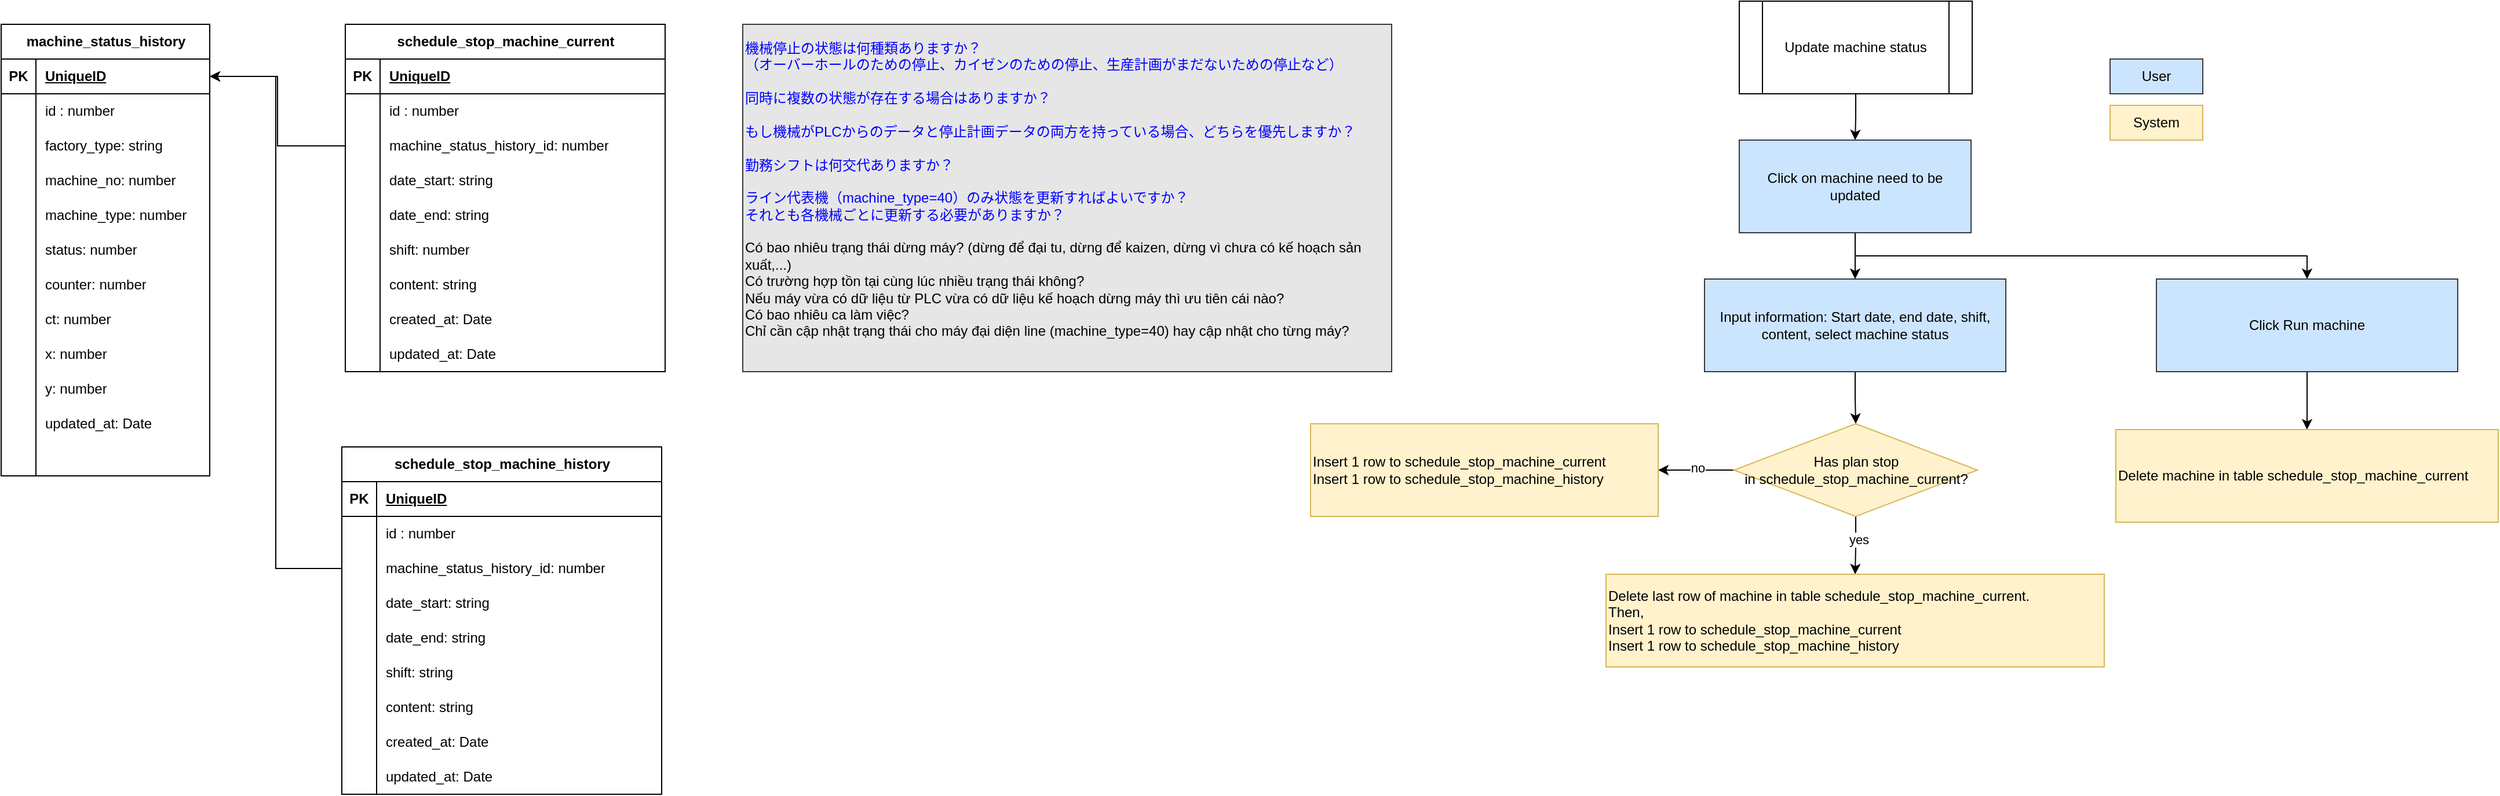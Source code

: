 <mxfile version="28.1.2">
  <diagram name="Update status machine" id="ziaFxvi7ZUfgG2xgOFiH">
    <mxGraphModel dx="1426" dy="871" grid="1" gridSize="10" guides="1" tooltips="1" connect="1" arrows="1" fold="1" page="1" pageScale="1" pageWidth="3300" pageHeight="2339" math="0" shadow="0">
      <root>
        <mxCell id="0" />
        <mxCell id="1" parent="0" />
        <mxCell id="Nz6jUrqe10-8rp1SI9cS-1" value="machine_status_history" style="shape=table;startSize=30;container=1;collapsible=1;childLayout=tableLayout;fixedRows=1;rowLines=0;fontStyle=1;align=center;resizeLast=1;html=1;" parent="1" vertex="1">
          <mxGeometry x="120" y="220" width="180" height="390" as="geometry" />
        </mxCell>
        <mxCell id="Nz6jUrqe10-8rp1SI9cS-2" value="" style="shape=tableRow;horizontal=0;startSize=0;swimlaneHead=0;swimlaneBody=0;fillColor=none;collapsible=0;dropTarget=0;points=[[0,0.5],[1,0.5]];portConstraint=eastwest;top=0;left=0;right=0;bottom=1;" parent="Nz6jUrqe10-8rp1SI9cS-1" vertex="1">
          <mxGeometry y="30" width="180" height="30" as="geometry" />
        </mxCell>
        <mxCell id="Nz6jUrqe10-8rp1SI9cS-3" value="PK" style="shape=partialRectangle;connectable=0;fillColor=none;top=0;left=0;bottom=0;right=0;fontStyle=1;overflow=hidden;whiteSpace=wrap;html=1;" parent="Nz6jUrqe10-8rp1SI9cS-2" vertex="1">
          <mxGeometry width="30" height="30" as="geometry">
            <mxRectangle width="30" height="30" as="alternateBounds" />
          </mxGeometry>
        </mxCell>
        <mxCell id="Nz6jUrqe10-8rp1SI9cS-4" value="UniqueID" style="shape=partialRectangle;connectable=0;fillColor=none;top=0;left=0;bottom=0;right=0;align=left;spacingLeft=6;fontStyle=5;overflow=hidden;whiteSpace=wrap;html=1;" parent="Nz6jUrqe10-8rp1SI9cS-2" vertex="1">
          <mxGeometry x="30" width="150" height="30" as="geometry">
            <mxRectangle width="150" height="30" as="alternateBounds" />
          </mxGeometry>
        </mxCell>
        <mxCell id="Nz6jUrqe10-8rp1SI9cS-5" value="" style="shape=tableRow;horizontal=0;startSize=0;swimlaneHead=0;swimlaneBody=0;fillColor=none;collapsible=0;dropTarget=0;points=[[0,0.5],[1,0.5]];portConstraint=eastwest;top=0;left=0;right=0;bottom=0;" parent="Nz6jUrqe10-8rp1SI9cS-1" vertex="1">
          <mxGeometry y="60" width="180" height="30" as="geometry" />
        </mxCell>
        <mxCell id="Nz6jUrqe10-8rp1SI9cS-6" value="" style="shape=partialRectangle;connectable=0;fillColor=none;top=0;left=0;bottom=0;right=0;editable=1;overflow=hidden;whiteSpace=wrap;html=1;" parent="Nz6jUrqe10-8rp1SI9cS-5" vertex="1">
          <mxGeometry width="30" height="30" as="geometry">
            <mxRectangle width="30" height="30" as="alternateBounds" />
          </mxGeometry>
        </mxCell>
        <mxCell id="Nz6jUrqe10-8rp1SI9cS-7" value="id : number" style="shape=partialRectangle;connectable=0;fillColor=none;top=0;left=0;bottom=0;right=0;align=left;spacingLeft=6;overflow=hidden;whiteSpace=wrap;html=1;" parent="Nz6jUrqe10-8rp1SI9cS-5" vertex="1">
          <mxGeometry x="30" width="150" height="30" as="geometry">
            <mxRectangle width="150" height="30" as="alternateBounds" />
          </mxGeometry>
        </mxCell>
        <mxCell id="Nz6jUrqe10-8rp1SI9cS-8" value="" style="shape=tableRow;horizontal=0;startSize=0;swimlaneHead=0;swimlaneBody=0;fillColor=none;collapsible=0;dropTarget=0;points=[[0,0.5],[1,0.5]];portConstraint=eastwest;top=0;left=0;right=0;bottom=0;" parent="Nz6jUrqe10-8rp1SI9cS-1" vertex="1">
          <mxGeometry y="90" width="180" height="30" as="geometry" />
        </mxCell>
        <mxCell id="Nz6jUrqe10-8rp1SI9cS-9" value="" style="shape=partialRectangle;connectable=0;fillColor=none;top=0;left=0;bottom=0;right=0;editable=1;overflow=hidden;whiteSpace=wrap;html=1;" parent="Nz6jUrqe10-8rp1SI9cS-8" vertex="1">
          <mxGeometry width="30" height="30" as="geometry">
            <mxRectangle width="30" height="30" as="alternateBounds" />
          </mxGeometry>
        </mxCell>
        <mxCell id="Nz6jUrqe10-8rp1SI9cS-10" value="factory_type: string" style="shape=partialRectangle;connectable=0;fillColor=none;top=0;left=0;bottom=0;right=0;align=left;spacingLeft=6;overflow=hidden;whiteSpace=wrap;html=1;" parent="Nz6jUrqe10-8rp1SI9cS-8" vertex="1">
          <mxGeometry x="30" width="150" height="30" as="geometry">
            <mxRectangle width="150" height="30" as="alternateBounds" />
          </mxGeometry>
        </mxCell>
        <mxCell id="Nz6jUrqe10-8rp1SI9cS-11" value="" style="shape=tableRow;horizontal=0;startSize=0;swimlaneHead=0;swimlaneBody=0;fillColor=none;collapsible=0;dropTarget=0;points=[[0,0.5],[1,0.5]];portConstraint=eastwest;top=0;left=0;right=0;bottom=0;" parent="Nz6jUrqe10-8rp1SI9cS-1" vertex="1">
          <mxGeometry y="120" width="180" height="30" as="geometry" />
        </mxCell>
        <mxCell id="Nz6jUrqe10-8rp1SI9cS-12" value="" style="shape=partialRectangle;connectable=0;fillColor=none;top=0;left=0;bottom=0;right=0;editable=1;overflow=hidden;whiteSpace=wrap;html=1;" parent="Nz6jUrqe10-8rp1SI9cS-11" vertex="1">
          <mxGeometry width="30" height="30" as="geometry">
            <mxRectangle width="30" height="30" as="alternateBounds" />
          </mxGeometry>
        </mxCell>
        <mxCell id="Nz6jUrqe10-8rp1SI9cS-13" value="machine_no: number" style="shape=partialRectangle;connectable=0;fillColor=none;top=0;left=0;bottom=0;right=0;align=left;spacingLeft=6;overflow=hidden;whiteSpace=wrap;html=1;" parent="Nz6jUrqe10-8rp1SI9cS-11" vertex="1">
          <mxGeometry x="30" width="150" height="30" as="geometry">
            <mxRectangle width="150" height="30" as="alternateBounds" />
          </mxGeometry>
        </mxCell>
        <mxCell id="Nz6jUrqe10-8rp1SI9cS-35" style="shape=tableRow;horizontal=0;startSize=0;swimlaneHead=0;swimlaneBody=0;fillColor=none;collapsible=0;dropTarget=0;points=[[0,0.5],[1,0.5]];portConstraint=eastwest;top=0;left=0;right=0;bottom=0;" parent="Nz6jUrqe10-8rp1SI9cS-1" vertex="1">
          <mxGeometry y="150" width="180" height="30" as="geometry" />
        </mxCell>
        <mxCell id="Nz6jUrqe10-8rp1SI9cS-36" style="shape=partialRectangle;connectable=0;fillColor=none;top=0;left=0;bottom=0;right=0;editable=1;overflow=hidden;whiteSpace=wrap;html=1;" parent="Nz6jUrqe10-8rp1SI9cS-35" vertex="1">
          <mxGeometry width="30" height="30" as="geometry">
            <mxRectangle width="30" height="30" as="alternateBounds" />
          </mxGeometry>
        </mxCell>
        <mxCell id="Nz6jUrqe10-8rp1SI9cS-37" value="machine_type: number" style="shape=partialRectangle;connectable=0;fillColor=none;top=0;left=0;bottom=0;right=0;align=left;spacingLeft=6;overflow=hidden;whiteSpace=wrap;html=1;" parent="Nz6jUrqe10-8rp1SI9cS-35" vertex="1">
          <mxGeometry x="30" width="150" height="30" as="geometry">
            <mxRectangle width="150" height="30" as="alternateBounds" />
          </mxGeometry>
        </mxCell>
        <mxCell id="Nz6jUrqe10-8rp1SI9cS-32" style="shape=tableRow;horizontal=0;startSize=0;swimlaneHead=0;swimlaneBody=0;fillColor=none;collapsible=0;dropTarget=0;points=[[0,0.5],[1,0.5]];portConstraint=eastwest;top=0;left=0;right=0;bottom=0;" parent="Nz6jUrqe10-8rp1SI9cS-1" vertex="1">
          <mxGeometry y="180" width="180" height="30" as="geometry" />
        </mxCell>
        <mxCell id="Nz6jUrqe10-8rp1SI9cS-33" style="shape=partialRectangle;connectable=0;fillColor=none;top=0;left=0;bottom=0;right=0;editable=1;overflow=hidden;whiteSpace=wrap;html=1;" parent="Nz6jUrqe10-8rp1SI9cS-32" vertex="1">
          <mxGeometry width="30" height="30" as="geometry">
            <mxRectangle width="30" height="30" as="alternateBounds" />
          </mxGeometry>
        </mxCell>
        <mxCell id="Nz6jUrqe10-8rp1SI9cS-34" value="status: number" style="shape=partialRectangle;connectable=0;fillColor=none;top=0;left=0;bottom=0;right=0;align=left;spacingLeft=6;overflow=hidden;whiteSpace=wrap;html=1;" parent="Nz6jUrqe10-8rp1SI9cS-32" vertex="1">
          <mxGeometry x="30" width="150" height="30" as="geometry">
            <mxRectangle width="150" height="30" as="alternateBounds" />
          </mxGeometry>
        </mxCell>
        <mxCell id="Nz6jUrqe10-8rp1SI9cS-29" style="shape=tableRow;horizontal=0;startSize=0;swimlaneHead=0;swimlaneBody=0;fillColor=none;collapsible=0;dropTarget=0;points=[[0,0.5],[1,0.5]];portConstraint=eastwest;top=0;left=0;right=0;bottom=0;" parent="Nz6jUrqe10-8rp1SI9cS-1" vertex="1">
          <mxGeometry y="210" width="180" height="30" as="geometry" />
        </mxCell>
        <mxCell id="Nz6jUrqe10-8rp1SI9cS-30" style="shape=partialRectangle;connectable=0;fillColor=none;top=0;left=0;bottom=0;right=0;editable=1;overflow=hidden;whiteSpace=wrap;html=1;" parent="Nz6jUrqe10-8rp1SI9cS-29" vertex="1">
          <mxGeometry width="30" height="30" as="geometry">
            <mxRectangle width="30" height="30" as="alternateBounds" />
          </mxGeometry>
        </mxCell>
        <mxCell id="Nz6jUrqe10-8rp1SI9cS-31" value="counter: number" style="shape=partialRectangle;connectable=0;fillColor=none;top=0;left=0;bottom=0;right=0;align=left;spacingLeft=6;overflow=hidden;whiteSpace=wrap;html=1;" parent="Nz6jUrqe10-8rp1SI9cS-29" vertex="1">
          <mxGeometry x="30" width="150" height="30" as="geometry">
            <mxRectangle width="150" height="30" as="alternateBounds" />
          </mxGeometry>
        </mxCell>
        <mxCell id="Nz6jUrqe10-8rp1SI9cS-26" style="shape=tableRow;horizontal=0;startSize=0;swimlaneHead=0;swimlaneBody=0;fillColor=none;collapsible=0;dropTarget=0;points=[[0,0.5],[1,0.5]];portConstraint=eastwest;top=0;left=0;right=0;bottom=0;" parent="Nz6jUrqe10-8rp1SI9cS-1" vertex="1">
          <mxGeometry y="240" width="180" height="30" as="geometry" />
        </mxCell>
        <mxCell id="Nz6jUrqe10-8rp1SI9cS-27" style="shape=partialRectangle;connectable=0;fillColor=none;top=0;left=0;bottom=0;right=0;editable=1;overflow=hidden;whiteSpace=wrap;html=1;" parent="Nz6jUrqe10-8rp1SI9cS-26" vertex="1">
          <mxGeometry width="30" height="30" as="geometry">
            <mxRectangle width="30" height="30" as="alternateBounds" />
          </mxGeometry>
        </mxCell>
        <mxCell id="Nz6jUrqe10-8rp1SI9cS-28" value="ct: number" style="shape=partialRectangle;connectable=0;fillColor=none;top=0;left=0;bottom=0;right=0;align=left;spacingLeft=6;overflow=hidden;whiteSpace=wrap;html=1;" parent="Nz6jUrqe10-8rp1SI9cS-26" vertex="1">
          <mxGeometry x="30" width="150" height="30" as="geometry">
            <mxRectangle width="150" height="30" as="alternateBounds" />
          </mxGeometry>
        </mxCell>
        <mxCell id="Nz6jUrqe10-8rp1SI9cS-23" style="shape=tableRow;horizontal=0;startSize=0;swimlaneHead=0;swimlaneBody=0;fillColor=none;collapsible=0;dropTarget=0;points=[[0,0.5],[1,0.5]];portConstraint=eastwest;top=0;left=0;right=0;bottom=0;" parent="Nz6jUrqe10-8rp1SI9cS-1" vertex="1">
          <mxGeometry y="270" width="180" height="30" as="geometry" />
        </mxCell>
        <mxCell id="Nz6jUrqe10-8rp1SI9cS-24" style="shape=partialRectangle;connectable=0;fillColor=none;top=0;left=0;bottom=0;right=0;editable=1;overflow=hidden;whiteSpace=wrap;html=1;" parent="Nz6jUrqe10-8rp1SI9cS-23" vertex="1">
          <mxGeometry width="30" height="30" as="geometry">
            <mxRectangle width="30" height="30" as="alternateBounds" />
          </mxGeometry>
        </mxCell>
        <mxCell id="Nz6jUrqe10-8rp1SI9cS-25" value="x: number" style="shape=partialRectangle;connectable=0;fillColor=none;top=0;left=0;bottom=0;right=0;align=left;spacingLeft=6;overflow=hidden;whiteSpace=wrap;html=1;" parent="Nz6jUrqe10-8rp1SI9cS-23" vertex="1">
          <mxGeometry x="30" width="150" height="30" as="geometry">
            <mxRectangle width="150" height="30" as="alternateBounds" />
          </mxGeometry>
        </mxCell>
        <mxCell id="Nz6jUrqe10-8rp1SI9cS-20" style="shape=tableRow;horizontal=0;startSize=0;swimlaneHead=0;swimlaneBody=0;fillColor=none;collapsible=0;dropTarget=0;points=[[0,0.5],[1,0.5]];portConstraint=eastwest;top=0;left=0;right=0;bottom=0;" parent="Nz6jUrqe10-8rp1SI9cS-1" vertex="1">
          <mxGeometry y="300" width="180" height="30" as="geometry" />
        </mxCell>
        <mxCell id="Nz6jUrqe10-8rp1SI9cS-21" style="shape=partialRectangle;connectable=0;fillColor=none;top=0;left=0;bottom=0;right=0;editable=1;overflow=hidden;whiteSpace=wrap;html=1;" parent="Nz6jUrqe10-8rp1SI9cS-20" vertex="1">
          <mxGeometry width="30" height="30" as="geometry">
            <mxRectangle width="30" height="30" as="alternateBounds" />
          </mxGeometry>
        </mxCell>
        <mxCell id="Nz6jUrqe10-8rp1SI9cS-22" value="y: number" style="shape=partialRectangle;connectable=0;fillColor=none;top=0;left=0;bottom=0;right=0;align=left;spacingLeft=6;overflow=hidden;whiteSpace=wrap;html=1;" parent="Nz6jUrqe10-8rp1SI9cS-20" vertex="1">
          <mxGeometry x="30" width="150" height="30" as="geometry">
            <mxRectangle width="150" height="30" as="alternateBounds" />
          </mxGeometry>
        </mxCell>
        <mxCell id="Nz6jUrqe10-8rp1SI9cS-17" style="shape=tableRow;horizontal=0;startSize=0;swimlaneHead=0;swimlaneBody=0;fillColor=none;collapsible=0;dropTarget=0;points=[[0,0.5],[1,0.5]];portConstraint=eastwest;top=0;left=0;right=0;bottom=0;" parent="Nz6jUrqe10-8rp1SI9cS-1" vertex="1">
          <mxGeometry y="330" width="180" height="30" as="geometry" />
        </mxCell>
        <mxCell id="Nz6jUrqe10-8rp1SI9cS-18" style="shape=partialRectangle;connectable=0;fillColor=none;top=0;left=0;bottom=0;right=0;editable=1;overflow=hidden;whiteSpace=wrap;html=1;" parent="Nz6jUrqe10-8rp1SI9cS-17" vertex="1">
          <mxGeometry width="30" height="30" as="geometry">
            <mxRectangle width="30" height="30" as="alternateBounds" />
          </mxGeometry>
        </mxCell>
        <mxCell id="Nz6jUrqe10-8rp1SI9cS-19" value="updated_at: Date" style="shape=partialRectangle;connectable=0;fillColor=none;top=0;left=0;bottom=0;right=0;align=left;spacingLeft=6;overflow=hidden;whiteSpace=wrap;html=1;" parent="Nz6jUrqe10-8rp1SI9cS-17" vertex="1">
          <mxGeometry x="30" width="150" height="30" as="geometry">
            <mxRectangle width="150" height="30" as="alternateBounds" />
          </mxGeometry>
        </mxCell>
        <mxCell id="Nz6jUrqe10-8rp1SI9cS-14" style="shape=tableRow;horizontal=0;startSize=0;swimlaneHead=0;swimlaneBody=0;fillColor=none;collapsible=0;dropTarget=0;points=[[0,0.5],[1,0.5]];portConstraint=eastwest;top=0;left=0;right=0;bottom=0;" parent="Nz6jUrqe10-8rp1SI9cS-1" vertex="1">
          <mxGeometry y="360" width="180" height="30" as="geometry" />
        </mxCell>
        <mxCell id="Nz6jUrqe10-8rp1SI9cS-15" style="shape=partialRectangle;connectable=0;fillColor=none;top=0;left=0;bottom=0;right=0;editable=1;overflow=hidden;whiteSpace=wrap;html=1;" parent="Nz6jUrqe10-8rp1SI9cS-14" vertex="1">
          <mxGeometry width="30" height="30" as="geometry">
            <mxRectangle width="30" height="30" as="alternateBounds" />
          </mxGeometry>
        </mxCell>
        <mxCell id="Nz6jUrqe10-8rp1SI9cS-16" style="shape=partialRectangle;connectable=0;fillColor=none;top=0;left=0;bottom=0;right=0;align=left;spacingLeft=6;overflow=hidden;whiteSpace=wrap;html=1;" parent="Nz6jUrqe10-8rp1SI9cS-14" vertex="1">
          <mxGeometry x="30" width="150" height="30" as="geometry">
            <mxRectangle width="150" height="30" as="alternateBounds" />
          </mxGeometry>
        </mxCell>
        <mxCell id="Nz6jUrqe10-8rp1SI9cS-38" value="schedule_stop_machine_current" style="shape=table;startSize=30;container=1;collapsible=1;childLayout=tableLayout;fixedRows=1;rowLines=0;fontStyle=1;align=center;resizeLast=1;html=1;" parent="1" vertex="1">
          <mxGeometry x="417" y="220" width="276" height="300" as="geometry" />
        </mxCell>
        <mxCell id="Nz6jUrqe10-8rp1SI9cS-39" value="" style="shape=tableRow;horizontal=0;startSize=0;swimlaneHead=0;swimlaneBody=0;fillColor=none;collapsible=0;dropTarget=0;points=[[0,0.5],[1,0.5]];portConstraint=eastwest;top=0;left=0;right=0;bottom=1;" parent="Nz6jUrqe10-8rp1SI9cS-38" vertex="1">
          <mxGeometry y="30" width="276" height="30" as="geometry" />
        </mxCell>
        <mxCell id="Nz6jUrqe10-8rp1SI9cS-40" value="PK" style="shape=partialRectangle;connectable=0;fillColor=none;top=0;left=0;bottom=0;right=0;fontStyle=1;overflow=hidden;whiteSpace=wrap;html=1;" parent="Nz6jUrqe10-8rp1SI9cS-39" vertex="1">
          <mxGeometry width="30" height="30" as="geometry">
            <mxRectangle width="30" height="30" as="alternateBounds" />
          </mxGeometry>
        </mxCell>
        <mxCell id="Nz6jUrqe10-8rp1SI9cS-41" value="UniqueID" style="shape=partialRectangle;connectable=0;fillColor=none;top=0;left=0;bottom=0;right=0;align=left;spacingLeft=6;fontStyle=5;overflow=hidden;whiteSpace=wrap;html=1;" parent="Nz6jUrqe10-8rp1SI9cS-39" vertex="1">
          <mxGeometry x="30" width="246" height="30" as="geometry">
            <mxRectangle width="246" height="30" as="alternateBounds" />
          </mxGeometry>
        </mxCell>
        <mxCell id="Nz6jUrqe10-8rp1SI9cS-42" value="" style="shape=tableRow;horizontal=0;startSize=0;swimlaneHead=0;swimlaneBody=0;fillColor=none;collapsible=0;dropTarget=0;points=[[0,0.5],[1,0.5]];portConstraint=eastwest;top=0;left=0;right=0;bottom=0;" parent="Nz6jUrqe10-8rp1SI9cS-38" vertex="1">
          <mxGeometry y="60" width="276" height="30" as="geometry" />
        </mxCell>
        <mxCell id="Nz6jUrqe10-8rp1SI9cS-43" value="" style="shape=partialRectangle;connectable=0;fillColor=none;top=0;left=0;bottom=0;right=0;editable=1;overflow=hidden;whiteSpace=wrap;html=1;" parent="Nz6jUrqe10-8rp1SI9cS-42" vertex="1">
          <mxGeometry width="30" height="30" as="geometry">
            <mxRectangle width="30" height="30" as="alternateBounds" />
          </mxGeometry>
        </mxCell>
        <mxCell id="Nz6jUrqe10-8rp1SI9cS-44" value="id : number" style="shape=partialRectangle;connectable=0;fillColor=none;top=0;left=0;bottom=0;right=0;align=left;spacingLeft=6;overflow=hidden;whiteSpace=wrap;html=1;" parent="Nz6jUrqe10-8rp1SI9cS-42" vertex="1">
          <mxGeometry x="30" width="246" height="30" as="geometry">
            <mxRectangle width="246" height="30" as="alternateBounds" />
          </mxGeometry>
        </mxCell>
        <mxCell id="Nz6jUrqe10-8rp1SI9cS-45" value="" style="shape=tableRow;horizontal=0;startSize=0;swimlaneHead=0;swimlaneBody=0;fillColor=none;collapsible=0;dropTarget=0;points=[[0,0.5],[1,0.5]];portConstraint=eastwest;top=0;left=0;right=0;bottom=0;" parent="Nz6jUrqe10-8rp1SI9cS-38" vertex="1">
          <mxGeometry y="90" width="276" height="30" as="geometry" />
        </mxCell>
        <mxCell id="Nz6jUrqe10-8rp1SI9cS-46" value="" style="shape=partialRectangle;connectable=0;fillColor=none;top=0;left=0;bottom=0;right=0;editable=1;overflow=hidden;whiteSpace=wrap;html=1;" parent="Nz6jUrqe10-8rp1SI9cS-45" vertex="1">
          <mxGeometry width="30" height="30" as="geometry">
            <mxRectangle width="30" height="30" as="alternateBounds" />
          </mxGeometry>
        </mxCell>
        <mxCell id="Nz6jUrqe10-8rp1SI9cS-47" value="machine_status_history_id: number" style="shape=partialRectangle;connectable=0;fillColor=none;top=0;left=0;bottom=0;right=0;align=left;spacingLeft=6;overflow=hidden;whiteSpace=wrap;html=1;" parent="Nz6jUrqe10-8rp1SI9cS-45" vertex="1">
          <mxGeometry x="30" width="246" height="30" as="geometry">
            <mxRectangle width="246" height="30" as="alternateBounds" />
          </mxGeometry>
        </mxCell>
        <mxCell id="Nz6jUrqe10-8rp1SI9cS-51" style="shape=tableRow;horizontal=0;startSize=0;swimlaneHead=0;swimlaneBody=0;fillColor=none;collapsible=0;dropTarget=0;points=[[0,0.5],[1,0.5]];portConstraint=eastwest;top=0;left=0;right=0;bottom=0;" parent="Nz6jUrqe10-8rp1SI9cS-38" vertex="1">
          <mxGeometry y="120" width="276" height="30" as="geometry" />
        </mxCell>
        <mxCell id="Nz6jUrqe10-8rp1SI9cS-52" style="shape=partialRectangle;connectable=0;fillColor=none;top=0;left=0;bottom=0;right=0;editable=1;overflow=hidden;whiteSpace=wrap;html=1;" parent="Nz6jUrqe10-8rp1SI9cS-51" vertex="1">
          <mxGeometry width="30" height="30" as="geometry">
            <mxRectangle width="30" height="30" as="alternateBounds" />
          </mxGeometry>
        </mxCell>
        <mxCell id="Nz6jUrqe10-8rp1SI9cS-53" value="date_start: string" style="shape=partialRectangle;connectable=0;fillColor=none;top=0;left=0;bottom=0;right=0;align=left;spacingLeft=6;overflow=hidden;whiteSpace=wrap;html=1;" parent="Nz6jUrqe10-8rp1SI9cS-51" vertex="1">
          <mxGeometry x="30" width="246" height="30" as="geometry">
            <mxRectangle width="246" height="30" as="alternateBounds" />
          </mxGeometry>
        </mxCell>
        <mxCell id="Nz6jUrqe10-8rp1SI9cS-54" style="shape=tableRow;horizontal=0;startSize=0;swimlaneHead=0;swimlaneBody=0;fillColor=none;collapsible=0;dropTarget=0;points=[[0,0.5],[1,0.5]];portConstraint=eastwest;top=0;left=0;right=0;bottom=0;" parent="Nz6jUrqe10-8rp1SI9cS-38" vertex="1">
          <mxGeometry y="150" width="276" height="30" as="geometry" />
        </mxCell>
        <mxCell id="Nz6jUrqe10-8rp1SI9cS-55" style="shape=partialRectangle;connectable=0;fillColor=none;top=0;left=0;bottom=0;right=0;editable=1;overflow=hidden;whiteSpace=wrap;html=1;" parent="Nz6jUrqe10-8rp1SI9cS-54" vertex="1">
          <mxGeometry width="30" height="30" as="geometry">
            <mxRectangle width="30" height="30" as="alternateBounds" />
          </mxGeometry>
        </mxCell>
        <mxCell id="Nz6jUrqe10-8rp1SI9cS-56" value="date_end: string" style="shape=partialRectangle;connectable=0;fillColor=none;top=0;left=0;bottom=0;right=0;align=left;spacingLeft=6;overflow=hidden;whiteSpace=wrap;html=1;" parent="Nz6jUrqe10-8rp1SI9cS-54" vertex="1">
          <mxGeometry x="30" width="246" height="30" as="geometry">
            <mxRectangle width="246" height="30" as="alternateBounds" />
          </mxGeometry>
        </mxCell>
        <mxCell id="Nz6jUrqe10-8rp1SI9cS-57" style="shape=tableRow;horizontal=0;startSize=0;swimlaneHead=0;swimlaneBody=0;fillColor=none;collapsible=0;dropTarget=0;points=[[0,0.5],[1,0.5]];portConstraint=eastwest;top=0;left=0;right=0;bottom=0;" parent="Nz6jUrqe10-8rp1SI9cS-38" vertex="1">
          <mxGeometry y="180" width="276" height="30" as="geometry" />
        </mxCell>
        <mxCell id="Nz6jUrqe10-8rp1SI9cS-58" style="shape=partialRectangle;connectable=0;fillColor=none;top=0;left=0;bottom=0;right=0;editable=1;overflow=hidden;whiteSpace=wrap;html=1;" parent="Nz6jUrqe10-8rp1SI9cS-57" vertex="1">
          <mxGeometry width="30" height="30" as="geometry">
            <mxRectangle width="30" height="30" as="alternateBounds" />
          </mxGeometry>
        </mxCell>
        <mxCell id="Nz6jUrqe10-8rp1SI9cS-59" value="shift: number" style="shape=partialRectangle;connectable=0;fillColor=none;top=0;left=0;bottom=0;right=0;align=left;spacingLeft=6;overflow=hidden;whiteSpace=wrap;html=1;" parent="Nz6jUrqe10-8rp1SI9cS-57" vertex="1">
          <mxGeometry x="30" width="246" height="30" as="geometry">
            <mxRectangle width="246" height="30" as="alternateBounds" />
          </mxGeometry>
        </mxCell>
        <mxCell id="Nz6jUrqe10-8rp1SI9cS-60" style="shape=tableRow;horizontal=0;startSize=0;swimlaneHead=0;swimlaneBody=0;fillColor=none;collapsible=0;dropTarget=0;points=[[0,0.5],[1,0.5]];portConstraint=eastwest;top=0;left=0;right=0;bottom=0;" parent="Nz6jUrqe10-8rp1SI9cS-38" vertex="1">
          <mxGeometry y="210" width="276" height="30" as="geometry" />
        </mxCell>
        <mxCell id="Nz6jUrqe10-8rp1SI9cS-61" style="shape=partialRectangle;connectable=0;fillColor=none;top=0;left=0;bottom=0;right=0;editable=1;overflow=hidden;whiteSpace=wrap;html=1;" parent="Nz6jUrqe10-8rp1SI9cS-60" vertex="1">
          <mxGeometry width="30" height="30" as="geometry">
            <mxRectangle width="30" height="30" as="alternateBounds" />
          </mxGeometry>
        </mxCell>
        <mxCell id="Nz6jUrqe10-8rp1SI9cS-62" value="content: string" style="shape=partialRectangle;connectable=0;fillColor=none;top=0;left=0;bottom=0;right=0;align=left;spacingLeft=6;overflow=hidden;whiteSpace=wrap;html=1;" parent="Nz6jUrqe10-8rp1SI9cS-60" vertex="1">
          <mxGeometry x="30" width="246" height="30" as="geometry">
            <mxRectangle width="246" height="30" as="alternateBounds" />
          </mxGeometry>
        </mxCell>
        <mxCell id="Nz6jUrqe10-8rp1SI9cS-69" style="shape=tableRow;horizontal=0;startSize=0;swimlaneHead=0;swimlaneBody=0;fillColor=none;collapsible=0;dropTarget=0;points=[[0,0.5],[1,0.5]];portConstraint=eastwest;top=0;left=0;right=0;bottom=0;" parent="Nz6jUrqe10-8rp1SI9cS-38" vertex="1">
          <mxGeometry y="240" width="276" height="30" as="geometry" />
        </mxCell>
        <mxCell id="Nz6jUrqe10-8rp1SI9cS-70" style="shape=partialRectangle;connectable=0;fillColor=none;top=0;left=0;bottom=0;right=0;editable=1;overflow=hidden;whiteSpace=wrap;html=1;" parent="Nz6jUrqe10-8rp1SI9cS-69" vertex="1">
          <mxGeometry width="30" height="30" as="geometry">
            <mxRectangle width="30" height="30" as="alternateBounds" />
          </mxGeometry>
        </mxCell>
        <mxCell id="Nz6jUrqe10-8rp1SI9cS-71" value="created_at: Date" style="shape=partialRectangle;connectable=0;fillColor=none;top=0;left=0;bottom=0;right=0;align=left;spacingLeft=6;overflow=hidden;whiteSpace=wrap;html=1;" parent="Nz6jUrqe10-8rp1SI9cS-69" vertex="1">
          <mxGeometry x="30" width="246" height="30" as="geometry">
            <mxRectangle width="246" height="30" as="alternateBounds" />
          </mxGeometry>
        </mxCell>
        <mxCell id="Nz6jUrqe10-8rp1SI9cS-72" style="shape=tableRow;horizontal=0;startSize=0;swimlaneHead=0;swimlaneBody=0;fillColor=none;collapsible=0;dropTarget=0;points=[[0,0.5],[1,0.5]];portConstraint=eastwest;top=0;left=0;right=0;bottom=0;" parent="Nz6jUrqe10-8rp1SI9cS-38" vertex="1">
          <mxGeometry y="270" width="276" height="30" as="geometry" />
        </mxCell>
        <mxCell id="Nz6jUrqe10-8rp1SI9cS-73" style="shape=partialRectangle;connectable=0;fillColor=none;top=0;left=0;bottom=0;right=0;editable=1;overflow=hidden;whiteSpace=wrap;html=1;" parent="Nz6jUrqe10-8rp1SI9cS-72" vertex="1">
          <mxGeometry width="30" height="30" as="geometry">
            <mxRectangle width="30" height="30" as="alternateBounds" />
          </mxGeometry>
        </mxCell>
        <mxCell id="Nz6jUrqe10-8rp1SI9cS-74" value="updated_at: Date" style="shape=partialRectangle;connectable=0;fillColor=none;top=0;left=0;bottom=0;right=0;align=left;spacingLeft=6;overflow=hidden;whiteSpace=wrap;html=1;" parent="Nz6jUrqe10-8rp1SI9cS-72" vertex="1">
          <mxGeometry x="30" width="246" height="30" as="geometry">
            <mxRectangle width="246" height="30" as="alternateBounds" />
          </mxGeometry>
        </mxCell>
        <mxCell id="Nz6jUrqe10-8rp1SI9cS-75" style="edgeStyle=orthogonalEdgeStyle;rounded=0;orthogonalLoop=1;jettySize=auto;html=1;exitX=0;exitY=0.5;exitDx=0;exitDy=0;entryX=1;entryY=0.5;entryDx=0;entryDy=0;" parent="1" source="Nz6jUrqe10-8rp1SI9cS-45" target="Nz6jUrqe10-8rp1SI9cS-2" edge="1">
          <mxGeometry relative="1" as="geometry" />
        </mxCell>
        <mxCell id="Nz6jUrqe10-8rp1SI9cS-76" value="&lt;font&gt;&lt;span style=&quot;background-color: transparent;&quot;&gt;&lt;div style=&quot;&quot;&gt;&lt;font style=&quot;color: rgb(0, 0, 255);&quot;&gt;機械停止の状態は何種類ありますか？&amp;nbsp;&amp;nbsp;&lt;/font&gt;&lt;/div&gt;&lt;div style=&quot;&quot;&gt;&lt;font style=&quot;color: rgb(0, 0, 255);&quot;&gt;（オーバーホールのための停止、カイゼンのための停止、生産計画がまだないための停止など）&amp;nbsp;&amp;nbsp;&lt;/font&gt;&lt;/div&gt;&lt;div style=&quot;&quot;&gt;&lt;font style=&quot;color: rgb(0, 0, 255);&quot;&gt;&lt;br&gt;&lt;/font&gt;&lt;/div&gt;&lt;div style=&quot;&quot;&gt;&lt;font style=&quot;color: rgb(0, 0, 255);&quot;&gt;同時に複数の状態が存在する場合はありますか？&amp;nbsp;&amp;nbsp;&lt;/font&gt;&lt;/div&gt;&lt;div style=&quot;&quot;&gt;&lt;font style=&quot;color: rgb(0, 0, 255);&quot;&gt;&lt;br&gt;&lt;/font&gt;&lt;/div&gt;&lt;div style=&quot;&quot;&gt;&lt;font style=&quot;color: rgb(0, 0, 255);&quot;&gt;もし機械がPLCからのデータと停止計画データの両方を持っている場合、どちらを優先しますか？&amp;nbsp;&amp;nbsp;&lt;/font&gt;&lt;/div&gt;&lt;div style=&quot;&quot;&gt;&lt;font style=&quot;color: rgb(0, 0, 255);&quot;&gt;&lt;br&gt;&lt;/font&gt;&lt;/div&gt;&lt;div style=&quot;&quot;&gt;&lt;font style=&quot;color: rgb(0, 0, 255);&quot;&gt;勤務シフトは何交代ありますか？&amp;nbsp;&amp;nbsp;&lt;/font&gt;&lt;/div&gt;&lt;div style=&quot;&quot;&gt;&lt;font style=&quot;color: rgb(0, 0, 255);&quot;&gt;&lt;br&gt;&lt;/font&gt;&lt;/div&gt;&lt;div style=&quot;&quot;&gt;&lt;font style=&quot;color: rgb(0, 0, 255);&quot;&gt;ライン代表機（machine_type=40）のみ状態を更新すればよいですか？&amp;nbsp;&amp;nbsp;&lt;/font&gt;&lt;/div&gt;&lt;div style=&quot;&quot;&gt;&lt;font style=&quot;color: rgb(0, 0, 255);&quot;&gt;それとも各機械ごとに更新する必要がありますか？&amp;nbsp;&amp;nbsp;&lt;/font&gt;&lt;/div&gt;&lt;div style=&quot;color: light-dark(rgb(0, 0, 0), rgb(237, 237, 237));&quot;&gt;&lt;br&gt;&lt;/div&gt;&lt;font style=&quot;color: rgb(0, 0, 0);&quot;&gt;Có bao nhiêu trạng thái dừng máy? (dừng để đại tu, dừng để kaizen, dừng vì chưa có kế hoạch sản xuất,...)&lt;/font&gt;&lt;/span&gt;&lt;span style=&quot;color: light-dark(rgb(0, 0, 0), rgb(237, 237, 237)); background-color: transparent;&quot;&gt;&lt;br&gt;&lt;/span&gt;&lt;/font&gt;&lt;div&gt;&lt;font&gt;&lt;span style=&quot;color: light-dark(rgb(0, 0, 0), rgb(237, 237, 237)); background-color: transparent;&quot;&gt;Có trường hợp tồn tại cùng lúc nhiều trạng thái không?&lt;/span&gt;&lt;br&gt;&lt;span style=&quot;color: light-dark(rgb(0, 0, 0), rgb(237, 237, 237)); background-color: transparent;&quot;&gt;Nếu máy vừa có dữ liệu từ PLC vừa có dữ liệu kế hoạch dừng máy thì ưu tiên cái nào?&lt;/span&gt;&lt;br&gt;&lt;span style=&quot;color: light-dark(rgb(0, 0, 0), rgb(237, 237, 237)); background-color: transparent;&quot;&gt;Có bao nhiêu ca làm việc?&lt;/span&gt;&lt;br&gt;&lt;span style=&quot;color: light-dark(rgb(0, 0, 0), rgb(237, 237, 237)); background-color: transparent;&quot;&gt;Chỉ cần cập nhật trạng thái cho máy đại diện line (machine_type=40) hay cập nhật cho từng máy?&lt;/span&gt;&lt;/font&gt;&lt;br&gt;&lt;div&gt;&lt;div&gt;&lt;br&gt;&lt;/div&gt;&lt;/div&gt;&lt;/div&gt;" style="rounded=0;whiteSpace=wrap;html=1;fillColor=#E6E6E6;strokeColor=#36393d;align=left;fontColor=#FF0000;" parent="1" vertex="1">
          <mxGeometry x="760" y="220" width="560" height="300" as="geometry" />
        </mxCell>
        <mxCell id="Nz6jUrqe10-8rp1SI9cS-77" value="schedule_stop_machine_history" style="shape=table;startSize=30;container=1;collapsible=1;childLayout=tableLayout;fixedRows=1;rowLines=0;fontStyle=1;align=center;resizeLast=1;html=1;" parent="1" vertex="1">
          <mxGeometry x="414" y="585" width="276" height="300" as="geometry" />
        </mxCell>
        <mxCell id="Nz6jUrqe10-8rp1SI9cS-78" value="" style="shape=tableRow;horizontal=0;startSize=0;swimlaneHead=0;swimlaneBody=0;fillColor=none;collapsible=0;dropTarget=0;points=[[0,0.5],[1,0.5]];portConstraint=eastwest;top=0;left=0;right=0;bottom=1;" parent="Nz6jUrqe10-8rp1SI9cS-77" vertex="1">
          <mxGeometry y="30" width="276" height="30" as="geometry" />
        </mxCell>
        <mxCell id="Nz6jUrqe10-8rp1SI9cS-79" value="PK" style="shape=partialRectangle;connectable=0;fillColor=none;top=0;left=0;bottom=0;right=0;fontStyle=1;overflow=hidden;whiteSpace=wrap;html=1;" parent="Nz6jUrqe10-8rp1SI9cS-78" vertex="1">
          <mxGeometry width="30" height="30" as="geometry">
            <mxRectangle width="30" height="30" as="alternateBounds" />
          </mxGeometry>
        </mxCell>
        <mxCell id="Nz6jUrqe10-8rp1SI9cS-80" value="UniqueID" style="shape=partialRectangle;connectable=0;fillColor=none;top=0;left=0;bottom=0;right=0;align=left;spacingLeft=6;fontStyle=5;overflow=hidden;whiteSpace=wrap;html=1;" parent="Nz6jUrqe10-8rp1SI9cS-78" vertex="1">
          <mxGeometry x="30" width="246" height="30" as="geometry">
            <mxRectangle width="246" height="30" as="alternateBounds" />
          </mxGeometry>
        </mxCell>
        <mxCell id="Nz6jUrqe10-8rp1SI9cS-81" value="" style="shape=tableRow;horizontal=0;startSize=0;swimlaneHead=0;swimlaneBody=0;fillColor=none;collapsible=0;dropTarget=0;points=[[0,0.5],[1,0.5]];portConstraint=eastwest;top=0;left=0;right=0;bottom=0;" parent="Nz6jUrqe10-8rp1SI9cS-77" vertex="1">
          <mxGeometry y="60" width="276" height="30" as="geometry" />
        </mxCell>
        <mxCell id="Nz6jUrqe10-8rp1SI9cS-82" value="" style="shape=partialRectangle;connectable=0;fillColor=none;top=0;left=0;bottom=0;right=0;editable=1;overflow=hidden;whiteSpace=wrap;html=1;" parent="Nz6jUrqe10-8rp1SI9cS-81" vertex="1">
          <mxGeometry width="30" height="30" as="geometry">
            <mxRectangle width="30" height="30" as="alternateBounds" />
          </mxGeometry>
        </mxCell>
        <mxCell id="Nz6jUrqe10-8rp1SI9cS-83" value="id : number" style="shape=partialRectangle;connectable=0;fillColor=none;top=0;left=0;bottom=0;right=0;align=left;spacingLeft=6;overflow=hidden;whiteSpace=wrap;html=1;" parent="Nz6jUrqe10-8rp1SI9cS-81" vertex="1">
          <mxGeometry x="30" width="246" height="30" as="geometry">
            <mxRectangle width="246" height="30" as="alternateBounds" />
          </mxGeometry>
        </mxCell>
        <mxCell id="Nz6jUrqe10-8rp1SI9cS-84" value="" style="shape=tableRow;horizontal=0;startSize=0;swimlaneHead=0;swimlaneBody=0;fillColor=none;collapsible=0;dropTarget=0;points=[[0,0.5],[1,0.5]];portConstraint=eastwest;top=0;left=0;right=0;bottom=0;" parent="Nz6jUrqe10-8rp1SI9cS-77" vertex="1">
          <mxGeometry y="90" width="276" height="30" as="geometry" />
        </mxCell>
        <mxCell id="Nz6jUrqe10-8rp1SI9cS-85" value="" style="shape=partialRectangle;connectable=0;fillColor=none;top=0;left=0;bottom=0;right=0;editable=1;overflow=hidden;whiteSpace=wrap;html=1;" parent="Nz6jUrqe10-8rp1SI9cS-84" vertex="1">
          <mxGeometry width="30" height="30" as="geometry">
            <mxRectangle width="30" height="30" as="alternateBounds" />
          </mxGeometry>
        </mxCell>
        <mxCell id="Nz6jUrqe10-8rp1SI9cS-86" value="machine_status_history_id: number" style="shape=partialRectangle;connectable=0;fillColor=none;top=0;left=0;bottom=0;right=0;align=left;spacingLeft=6;overflow=hidden;whiteSpace=wrap;html=1;" parent="Nz6jUrqe10-8rp1SI9cS-84" vertex="1">
          <mxGeometry x="30" width="246" height="30" as="geometry">
            <mxRectangle width="246" height="30" as="alternateBounds" />
          </mxGeometry>
        </mxCell>
        <mxCell id="Nz6jUrqe10-8rp1SI9cS-90" style="shape=tableRow;horizontal=0;startSize=0;swimlaneHead=0;swimlaneBody=0;fillColor=none;collapsible=0;dropTarget=0;points=[[0,0.5],[1,0.5]];portConstraint=eastwest;top=0;left=0;right=0;bottom=0;" parent="Nz6jUrqe10-8rp1SI9cS-77" vertex="1">
          <mxGeometry y="120" width="276" height="30" as="geometry" />
        </mxCell>
        <mxCell id="Nz6jUrqe10-8rp1SI9cS-91" style="shape=partialRectangle;connectable=0;fillColor=none;top=0;left=0;bottom=0;right=0;editable=1;overflow=hidden;whiteSpace=wrap;html=1;" parent="Nz6jUrqe10-8rp1SI9cS-90" vertex="1">
          <mxGeometry width="30" height="30" as="geometry">
            <mxRectangle width="30" height="30" as="alternateBounds" />
          </mxGeometry>
        </mxCell>
        <mxCell id="Nz6jUrqe10-8rp1SI9cS-92" value="date_start: string" style="shape=partialRectangle;connectable=0;fillColor=none;top=0;left=0;bottom=0;right=0;align=left;spacingLeft=6;overflow=hidden;whiteSpace=wrap;html=1;" parent="Nz6jUrqe10-8rp1SI9cS-90" vertex="1">
          <mxGeometry x="30" width="246" height="30" as="geometry">
            <mxRectangle width="246" height="30" as="alternateBounds" />
          </mxGeometry>
        </mxCell>
        <mxCell id="Nz6jUrqe10-8rp1SI9cS-93" style="shape=tableRow;horizontal=0;startSize=0;swimlaneHead=0;swimlaneBody=0;fillColor=none;collapsible=0;dropTarget=0;points=[[0,0.5],[1,0.5]];portConstraint=eastwest;top=0;left=0;right=0;bottom=0;" parent="Nz6jUrqe10-8rp1SI9cS-77" vertex="1">
          <mxGeometry y="150" width="276" height="30" as="geometry" />
        </mxCell>
        <mxCell id="Nz6jUrqe10-8rp1SI9cS-94" style="shape=partialRectangle;connectable=0;fillColor=none;top=0;left=0;bottom=0;right=0;editable=1;overflow=hidden;whiteSpace=wrap;html=1;" parent="Nz6jUrqe10-8rp1SI9cS-93" vertex="1">
          <mxGeometry width="30" height="30" as="geometry">
            <mxRectangle width="30" height="30" as="alternateBounds" />
          </mxGeometry>
        </mxCell>
        <mxCell id="Nz6jUrqe10-8rp1SI9cS-95" value="date_end: string" style="shape=partialRectangle;connectable=0;fillColor=none;top=0;left=0;bottom=0;right=0;align=left;spacingLeft=6;overflow=hidden;whiteSpace=wrap;html=1;" parent="Nz6jUrqe10-8rp1SI9cS-93" vertex="1">
          <mxGeometry x="30" width="246" height="30" as="geometry">
            <mxRectangle width="246" height="30" as="alternateBounds" />
          </mxGeometry>
        </mxCell>
        <mxCell id="Nz6jUrqe10-8rp1SI9cS-96" style="shape=tableRow;horizontal=0;startSize=0;swimlaneHead=0;swimlaneBody=0;fillColor=none;collapsible=0;dropTarget=0;points=[[0,0.5],[1,0.5]];portConstraint=eastwest;top=0;left=0;right=0;bottom=0;" parent="Nz6jUrqe10-8rp1SI9cS-77" vertex="1">
          <mxGeometry y="180" width="276" height="30" as="geometry" />
        </mxCell>
        <mxCell id="Nz6jUrqe10-8rp1SI9cS-97" style="shape=partialRectangle;connectable=0;fillColor=none;top=0;left=0;bottom=0;right=0;editable=1;overflow=hidden;whiteSpace=wrap;html=1;" parent="Nz6jUrqe10-8rp1SI9cS-96" vertex="1">
          <mxGeometry width="30" height="30" as="geometry">
            <mxRectangle width="30" height="30" as="alternateBounds" />
          </mxGeometry>
        </mxCell>
        <mxCell id="Nz6jUrqe10-8rp1SI9cS-98" value="shift: string" style="shape=partialRectangle;connectable=0;fillColor=none;top=0;left=0;bottom=0;right=0;align=left;spacingLeft=6;overflow=hidden;whiteSpace=wrap;html=1;" parent="Nz6jUrqe10-8rp1SI9cS-96" vertex="1">
          <mxGeometry x="30" width="246" height="30" as="geometry">
            <mxRectangle width="246" height="30" as="alternateBounds" />
          </mxGeometry>
        </mxCell>
        <mxCell id="Nz6jUrqe10-8rp1SI9cS-99" style="shape=tableRow;horizontal=0;startSize=0;swimlaneHead=0;swimlaneBody=0;fillColor=none;collapsible=0;dropTarget=0;points=[[0,0.5],[1,0.5]];portConstraint=eastwest;top=0;left=0;right=0;bottom=0;" parent="Nz6jUrqe10-8rp1SI9cS-77" vertex="1">
          <mxGeometry y="210" width="276" height="30" as="geometry" />
        </mxCell>
        <mxCell id="Nz6jUrqe10-8rp1SI9cS-100" style="shape=partialRectangle;connectable=0;fillColor=none;top=0;left=0;bottom=0;right=0;editable=1;overflow=hidden;whiteSpace=wrap;html=1;" parent="Nz6jUrqe10-8rp1SI9cS-99" vertex="1">
          <mxGeometry width="30" height="30" as="geometry">
            <mxRectangle width="30" height="30" as="alternateBounds" />
          </mxGeometry>
        </mxCell>
        <mxCell id="Nz6jUrqe10-8rp1SI9cS-101" value="content: string" style="shape=partialRectangle;connectable=0;fillColor=none;top=0;left=0;bottom=0;right=0;align=left;spacingLeft=6;overflow=hidden;whiteSpace=wrap;html=1;" parent="Nz6jUrqe10-8rp1SI9cS-99" vertex="1">
          <mxGeometry x="30" width="246" height="30" as="geometry">
            <mxRectangle width="246" height="30" as="alternateBounds" />
          </mxGeometry>
        </mxCell>
        <mxCell id="Nz6jUrqe10-8rp1SI9cS-102" style="shape=tableRow;horizontal=0;startSize=0;swimlaneHead=0;swimlaneBody=0;fillColor=none;collapsible=0;dropTarget=0;points=[[0,0.5],[1,0.5]];portConstraint=eastwest;top=0;left=0;right=0;bottom=0;" parent="Nz6jUrqe10-8rp1SI9cS-77" vertex="1">
          <mxGeometry y="240" width="276" height="30" as="geometry" />
        </mxCell>
        <mxCell id="Nz6jUrqe10-8rp1SI9cS-103" style="shape=partialRectangle;connectable=0;fillColor=none;top=0;left=0;bottom=0;right=0;editable=1;overflow=hidden;whiteSpace=wrap;html=1;" parent="Nz6jUrqe10-8rp1SI9cS-102" vertex="1">
          <mxGeometry width="30" height="30" as="geometry">
            <mxRectangle width="30" height="30" as="alternateBounds" />
          </mxGeometry>
        </mxCell>
        <mxCell id="Nz6jUrqe10-8rp1SI9cS-104" value="created_at: Date" style="shape=partialRectangle;connectable=0;fillColor=none;top=0;left=0;bottom=0;right=0;align=left;spacingLeft=6;overflow=hidden;whiteSpace=wrap;html=1;" parent="Nz6jUrqe10-8rp1SI9cS-102" vertex="1">
          <mxGeometry x="30" width="246" height="30" as="geometry">
            <mxRectangle width="246" height="30" as="alternateBounds" />
          </mxGeometry>
        </mxCell>
        <mxCell id="Nz6jUrqe10-8rp1SI9cS-105" style="shape=tableRow;horizontal=0;startSize=0;swimlaneHead=0;swimlaneBody=0;fillColor=none;collapsible=0;dropTarget=0;points=[[0,0.5],[1,0.5]];portConstraint=eastwest;top=0;left=0;right=0;bottom=0;" parent="Nz6jUrqe10-8rp1SI9cS-77" vertex="1">
          <mxGeometry y="270" width="276" height="30" as="geometry" />
        </mxCell>
        <mxCell id="Nz6jUrqe10-8rp1SI9cS-106" style="shape=partialRectangle;connectable=0;fillColor=none;top=0;left=0;bottom=0;right=0;editable=1;overflow=hidden;whiteSpace=wrap;html=1;" parent="Nz6jUrqe10-8rp1SI9cS-105" vertex="1">
          <mxGeometry width="30" height="30" as="geometry">
            <mxRectangle width="30" height="30" as="alternateBounds" />
          </mxGeometry>
        </mxCell>
        <mxCell id="Nz6jUrqe10-8rp1SI9cS-107" value="updated_at: Date" style="shape=partialRectangle;connectable=0;fillColor=none;top=0;left=0;bottom=0;right=0;align=left;spacingLeft=6;overflow=hidden;whiteSpace=wrap;html=1;" parent="Nz6jUrqe10-8rp1SI9cS-105" vertex="1">
          <mxGeometry x="30" width="246" height="30" as="geometry">
            <mxRectangle width="246" height="30" as="alternateBounds" />
          </mxGeometry>
        </mxCell>
        <mxCell id="Nz6jUrqe10-8rp1SI9cS-108" style="edgeStyle=orthogonalEdgeStyle;rounded=0;orthogonalLoop=1;jettySize=auto;html=1;exitX=0;exitY=0.5;exitDx=0;exitDy=0;entryX=1;entryY=0.5;entryDx=0;entryDy=0;" parent="1" source="Nz6jUrqe10-8rp1SI9cS-84" target="Nz6jUrqe10-8rp1SI9cS-2" edge="1">
          <mxGeometry relative="1" as="geometry">
            <Array as="points">
              <mxPoint x="357" y="690" />
              <mxPoint x="357" y="265" />
            </Array>
          </mxGeometry>
        </mxCell>
        <mxCell id="Nz6jUrqe10-8rp1SI9cS-114" style="edgeStyle=orthogonalEdgeStyle;rounded=0;orthogonalLoop=1;jettySize=auto;html=1;exitX=0.5;exitY=1;exitDx=0;exitDy=0;entryX=0.5;entryY=0;entryDx=0;entryDy=0;" parent="1" source="Nz6jUrqe10-8rp1SI9cS-116" target="Nz6jUrqe10-8rp1SI9cS-110" edge="1">
          <mxGeometry relative="1" as="geometry">
            <mxPoint x="1720" y="280" as="sourcePoint" />
          </mxGeometry>
        </mxCell>
        <mxCell id="Nz6jUrqe10-8rp1SI9cS-115" style="edgeStyle=orthogonalEdgeStyle;rounded=0;orthogonalLoop=1;jettySize=auto;html=1;exitX=0.5;exitY=1;exitDx=0;exitDy=0;entryX=0.5;entryY=0;entryDx=0;entryDy=0;" parent="1" source="Nz6jUrqe10-8rp1SI9cS-110" target="Nz6jUrqe10-8rp1SI9cS-111" edge="1">
          <mxGeometry relative="1" as="geometry" />
        </mxCell>
        <mxCell id="d4A-U_qLUASPrfVr0Lfg-10" style="edgeStyle=orthogonalEdgeStyle;rounded=0;orthogonalLoop=1;jettySize=auto;html=1;exitX=0.5;exitY=1;exitDx=0;exitDy=0;entryX=0.5;entryY=0;entryDx=0;entryDy=0;" parent="1" source="Nz6jUrqe10-8rp1SI9cS-110" target="d4A-U_qLUASPrfVr0Lfg-9" edge="1">
          <mxGeometry relative="1" as="geometry" />
        </mxCell>
        <mxCell id="Nz6jUrqe10-8rp1SI9cS-110" value="&lt;div&gt;Click on machine need to be updated&lt;/div&gt;" style="rounded=0;whiteSpace=wrap;html=1;fillColor=#cce5ff;strokeColor=#36393d;" parent="1" vertex="1">
          <mxGeometry x="1620" y="320" width="200" height="80" as="geometry" />
        </mxCell>
        <mxCell id="d4A-U_qLUASPrfVr0Lfg-8" style="edgeStyle=orthogonalEdgeStyle;rounded=0;orthogonalLoop=1;jettySize=auto;html=1;exitX=0.5;exitY=1;exitDx=0;exitDy=0;entryX=0.5;entryY=0;entryDx=0;entryDy=0;" parent="1" source="Nz6jUrqe10-8rp1SI9cS-111" target="d4A-U_qLUASPrfVr0Lfg-1" edge="1">
          <mxGeometry relative="1" as="geometry" />
        </mxCell>
        <mxCell id="Nz6jUrqe10-8rp1SI9cS-111" value="&lt;div&gt;Input information: Start date, end date, shift, content, select machine status&lt;/div&gt;" style="rounded=0;whiteSpace=wrap;html=1;fillColor=#cce5ff;strokeColor=#36393d;" parent="1" vertex="1">
          <mxGeometry x="1590" y="440" width="260" height="80" as="geometry" />
        </mxCell>
        <mxCell id="Nz6jUrqe10-8rp1SI9cS-116" value="&lt;div&gt;Update machine status&lt;/div&gt;" style="shape=process;whiteSpace=wrap;html=1;backgroundOutline=1;" parent="1" vertex="1">
          <mxGeometry x="1620" y="200" width="201" height="80" as="geometry" />
        </mxCell>
        <mxCell id="9ba-jLjBIVLPStPhAY6T-1" value="User" style="rounded=0;whiteSpace=wrap;html=1;fillColor=#cce5ff;strokeColor=#36393d;" parent="1" vertex="1">
          <mxGeometry x="1940" y="250" width="80" height="30" as="geometry" />
        </mxCell>
        <mxCell id="9ba-jLjBIVLPStPhAY6T-2" value="System" style="rounded=0;whiteSpace=wrap;html=1;fillColor=#fff2cc;strokeColor=#d6b656;" parent="1" vertex="1">
          <mxGeometry x="1940" y="290" width="80" height="30" as="geometry" />
        </mxCell>
        <mxCell id="d4A-U_qLUASPrfVr0Lfg-4" style="edgeStyle=orthogonalEdgeStyle;rounded=0;orthogonalLoop=1;jettySize=auto;html=1;exitX=0.5;exitY=1;exitDx=0;exitDy=0;entryX=0.5;entryY=0;entryDx=0;entryDy=0;" parent="1" source="d4A-U_qLUASPrfVr0Lfg-1" target="d4A-U_qLUASPrfVr0Lfg-3" edge="1">
          <mxGeometry relative="1" as="geometry" />
        </mxCell>
        <mxCell id="d4A-U_qLUASPrfVr0Lfg-6" value="yes" style="edgeLabel;html=1;align=center;verticalAlign=middle;resizable=0;points=[];" parent="d4A-U_qLUASPrfVr0Lfg-4" connectable="0" vertex="1">
          <mxGeometry x="-0.204" y="2" relative="1" as="geometry">
            <mxPoint as="offset" />
          </mxGeometry>
        </mxCell>
        <mxCell id="d4A-U_qLUASPrfVr0Lfg-5" style="edgeStyle=orthogonalEdgeStyle;rounded=0;orthogonalLoop=1;jettySize=auto;html=1;exitX=0;exitY=0.5;exitDx=0;exitDy=0;entryX=1;entryY=0.5;entryDx=0;entryDy=0;" parent="1" source="d4A-U_qLUASPrfVr0Lfg-1" target="d4A-U_qLUASPrfVr0Lfg-2" edge="1">
          <mxGeometry relative="1" as="geometry" />
        </mxCell>
        <mxCell id="d4A-U_qLUASPrfVr0Lfg-7" value="no" style="edgeLabel;html=1;align=center;verticalAlign=middle;resizable=0;points=[];" parent="d4A-U_qLUASPrfVr0Lfg-5" connectable="0" vertex="1">
          <mxGeometry x="-0.037" y="-2" relative="1" as="geometry">
            <mxPoint as="offset" />
          </mxGeometry>
        </mxCell>
        <mxCell id="d4A-U_qLUASPrfVr0Lfg-1" value="Has plan stop in&amp;nbsp;&lt;span style=&quot;text-align: left; text-wrap-mode: nowrap;&quot;&gt;schedule_stop_machine_current&lt;/span&gt;?" style="rhombus;whiteSpace=wrap;html=1;fillColor=#fff2cc;strokeColor=#d6b656;" parent="1" vertex="1">
          <mxGeometry x="1615.5" y="565" width="210" height="80" as="geometry" />
        </mxCell>
        <mxCell id="d4A-U_qLUASPrfVr0Lfg-2" value="Insert 1 row to&amp;nbsp;&lt;span style=&quot;text-wrap-mode: nowrap; background-color: transparent; color: light-dark(rgb(0, 0, 0), rgb(255, 255, 255));&quot;&gt;schedule_stop_machine_current&lt;/span&gt;&lt;div&gt;Insert 1 row to&amp;nbsp;&lt;span style=&quot;text-wrap-mode: nowrap; background-color: transparent; color: light-dark(rgb(0, 0, 0), rgb(255, 255, 255));&quot;&gt;schedule_stop_machine_history&lt;/span&gt;&lt;/div&gt;" style="rounded=0;whiteSpace=wrap;html=1;fillColor=#fff2cc;strokeColor=#d6b656;fontStyle=0;align=left;" parent="1" vertex="1">
          <mxGeometry x="1250" y="565" width="300" height="80" as="geometry" />
        </mxCell>
        <mxCell id="d4A-U_qLUASPrfVr0Lfg-3" value="&lt;div&gt;Delete last row of machine in table&amp;nbsp;&lt;span style=&quot;text-wrap-mode: nowrap; background-color: transparent; color: light-dark(rgb(0, 0, 0), rgb(255, 255, 255));&quot;&gt;schedule_stop_machine_current.&lt;/span&gt;&lt;/div&gt;&lt;div&gt;&lt;span style=&quot;text-wrap-mode: nowrap; background-color: transparent; color: light-dark(rgb(0, 0, 0), rgb(255, 255, 255));&quot;&gt;Then,&lt;/span&gt;&lt;/div&gt;Insert 1 row to&amp;nbsp;&lt;span style=&quot;text-wrap-mode: nowrap; background-color: transparent; color: light-dark(rgb(0, 0, 0), rgb(255, 255, 255));&quot;&gt;schedule_stop_machine_current&lt;/span&gt;&lt;div&gt;Insert 1 row to&amp;nbsp;&lt;span style=&quot;text-wrap-mode: nowrap; background-color: transparent; color: light-dark(rgb(0, 0, 0), rgb(255, 255, 255));&quot;&gt;schedule_stop_machine_history&lt;/span&gt;&lt;/div&gt;" style="rounded=0;whiteSpace=wrap;html=1;fillColor=#fff2cc;strokeColor=#d6b656;fontStyle=0;align=left;" parent="1" vertex="1">
          <mxGeometry x="1505" y="695" width="430" height="80" as="geometry" />
        </mxCell>
        <mxCell id="d4A-U_qLUASPrfVr0Lfg-12" style="edgeStyle=orthogonalEdgeStyle;rounded=0;orthogonalLoop=1;jettySize=auto;html=1;exitX=0.5;exitY=1;exitDx=0;exitDy=0;entryX=0.5;entryY=0;entryDx=0;entryDy=0;" parent="1" source="d4A-U_qLUASPrfVr0Lfg-9" target="d4A-U_qLUASPrfVr0Lfg-11" edge="1">
          <mxGeometry relative="1" as="geometry" />
        </mxCell>
        <mxCell id="d4A-U_qLUASPrfVr0Lfg-9" value="Click Run machine" style="rounded=0;whiteSpace=wrap;html=1;fillColor=#cce5ff;strokeColor=#36393d;" parent="1" vertex="1">
          <mxGeometry x="1980" y="440" width="260" height="80" as="geometry" />
        </mxCell>
        <mxCell id="d4A-U_qLUASPrfVr0Lfg-11" value="Delete machine in table&amp;nbsp;&lt;span style=&quot;text-wrap-mode: nowrap; background-color: transparent; color: light-dark(rgb(0, 0, 0), rgb(255, 255, 255));&quot;&gt;schedule_stop_machine_current&lt;/span&gt;" style="rounded=0;whiteSpace=wrap;html=1;fillColor=#fff2cc;strokeColor=#d6b656;fontStyle=0;align=left;" parent="1" vertex="1">
          <mxGeometry x="1945" y="570" width="330" height="80" as="geometry" />
        </mxCell>
      </root>
    </mxGraphModel>
  </diagram>
</mxfile>
